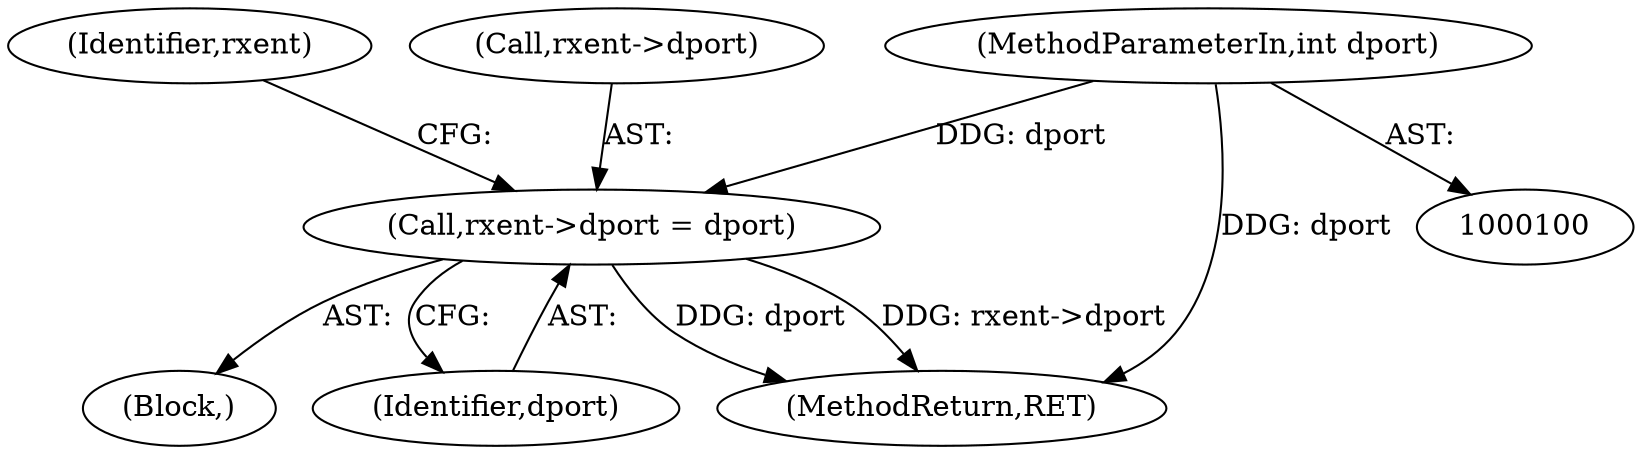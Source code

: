 digraph "0_tcpdump_c24922e692a52121e853a84ead6b9337f4c08a94_0@pointer" {
"1000175" [label="(Call,rxent->dport = dport)"];
"1000104" [label="(MethodParameterIn,int dport)"];
"1000182" [label="(Identifier,rxent)"];
"1000104" [label="(MethodParameterIn,int dport)"];
"1000105" [label="(Block,)"];
"1000175" [label="(Call,rxent->dport = dport)"];
"1000176" [label="(Call,rxent->dport)"];
"1000179" [label="(Identifier,dport)"];
"1000198" [label="(MethodReturn,RET)"];
"1000175" -> "1000105"  [label="AST: "];
"1000175" -> "1000179"  [label="CFG: "];
"1000176" -> "1000175"  [label="AST: "];
"1000179" -> "1000175"  [label="AST: "];
"1000182" -> "1000175"  [label="CFG: "];
"1000175" -> "1000198"  [label="DDG: dport"];
"1000175" -> "1000198"  [label="DDG: rxent->dport"];
"1000104" -> "1000175"  [label="DDG: dport"];
"1000104" -> "1000100"  [label="AST: "];
"1000104" -> "1000198"  [label="DDG: dport"];
}
